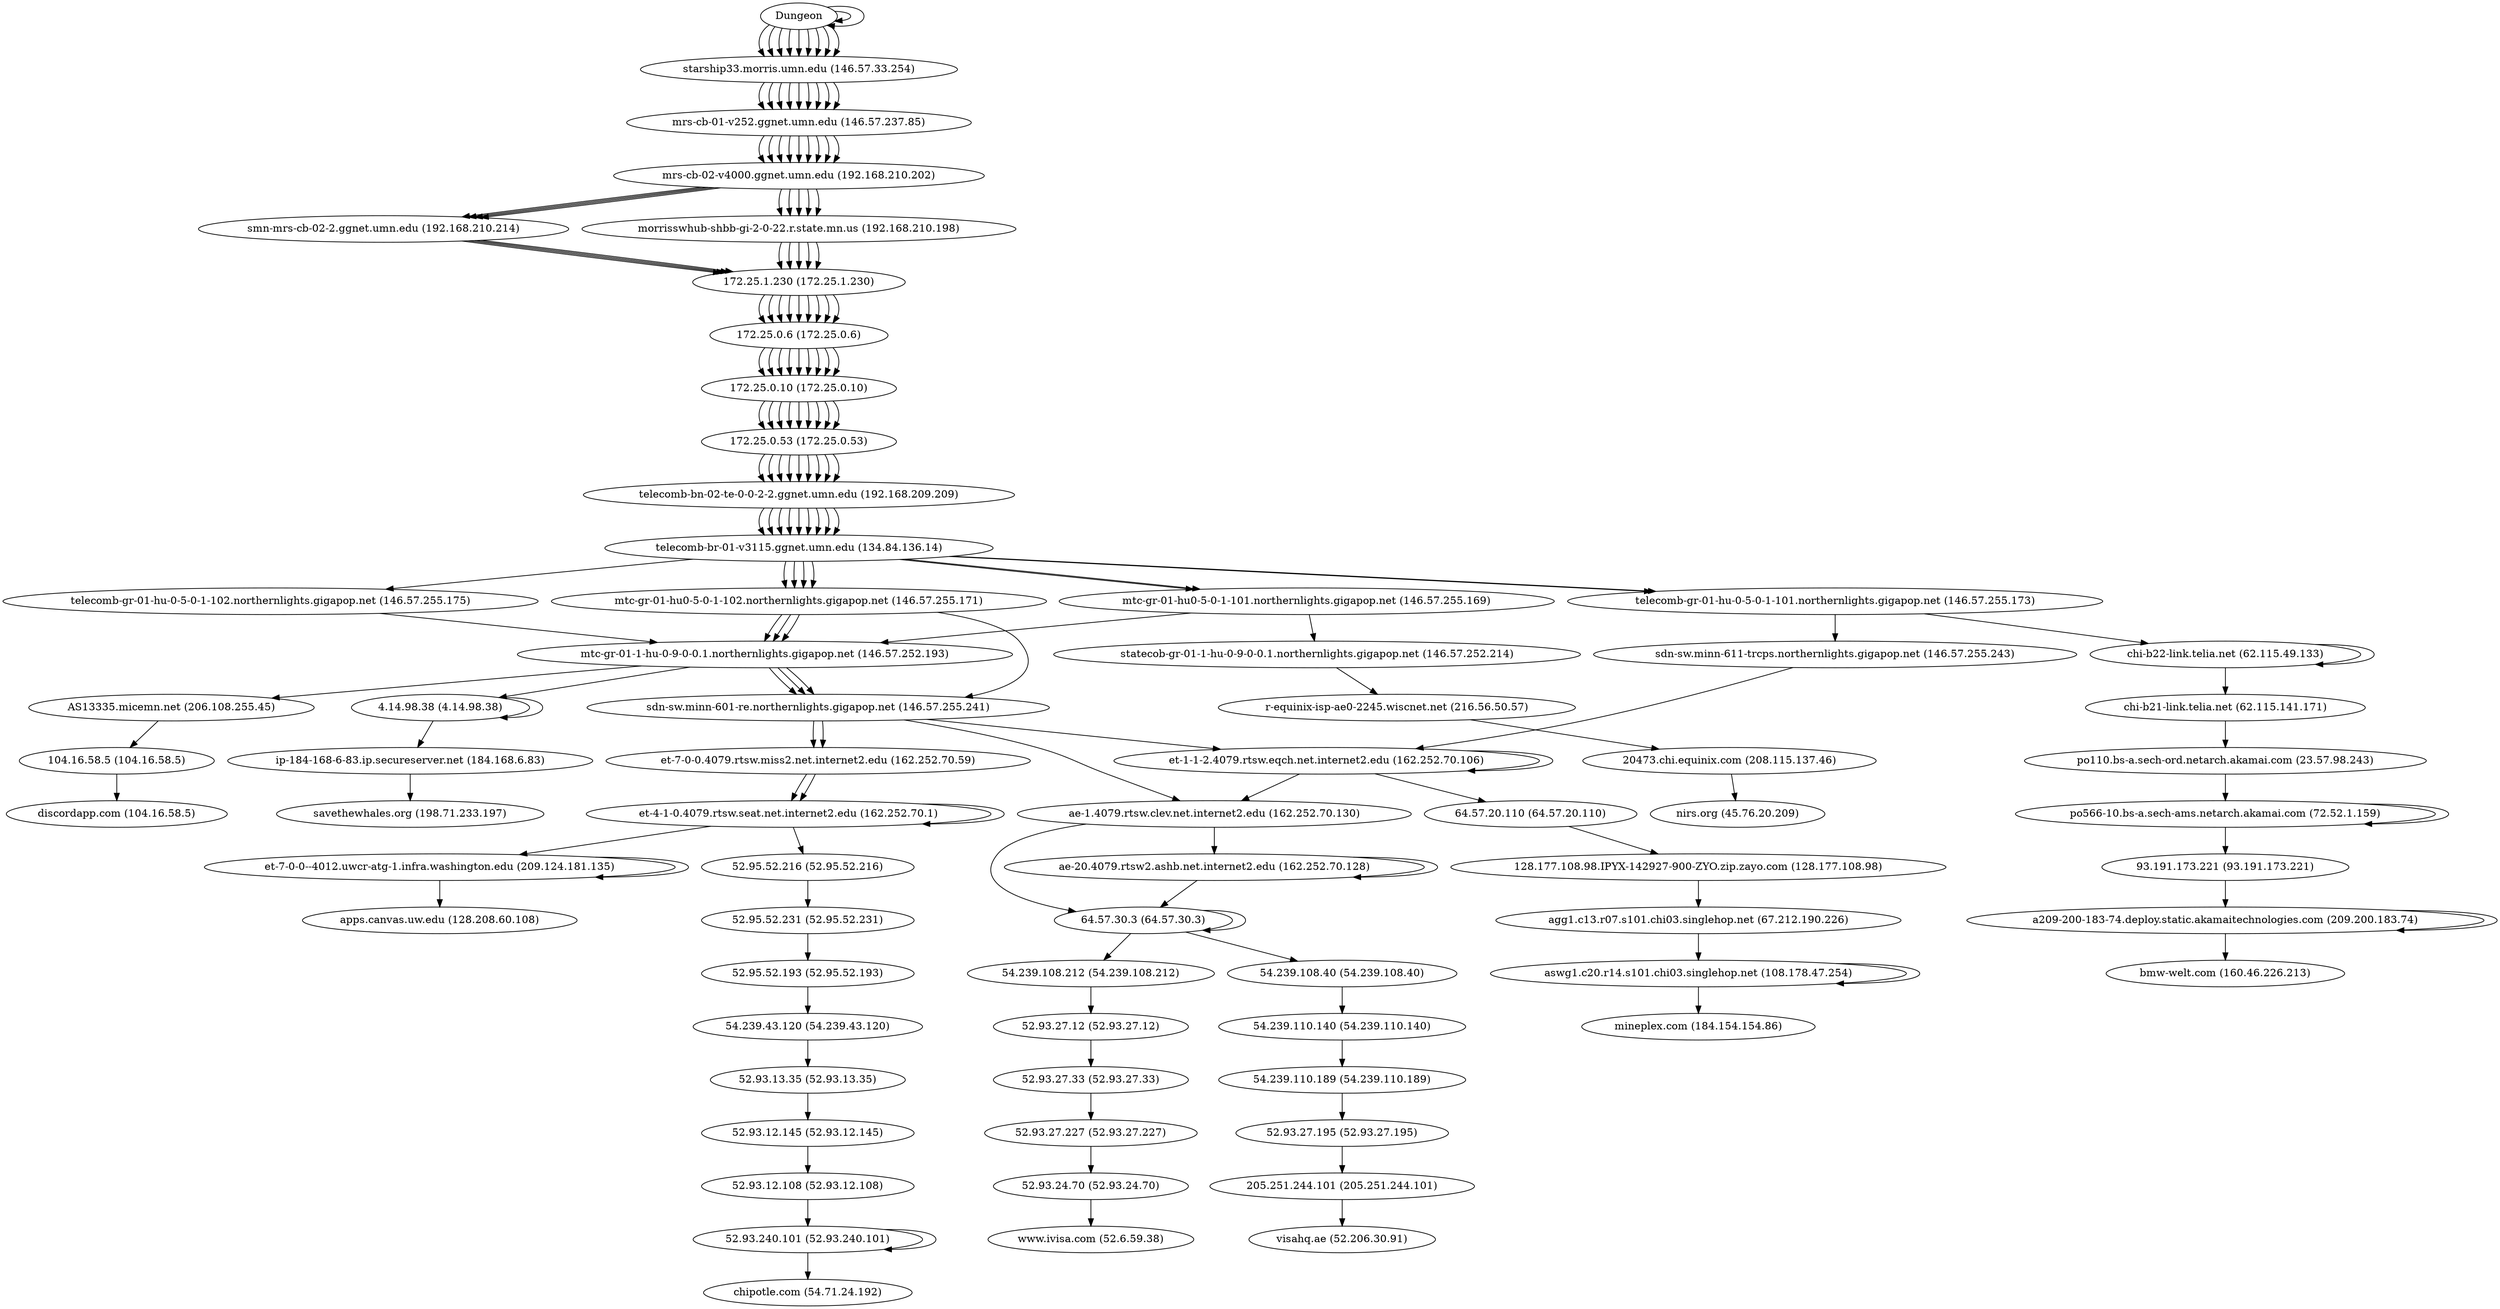 digraph network {

// traceroute to apps.canvas.uw.edu (128.208.60.108), 60 hops max, 60 byte packets
"Dungeon" -> "starship33.morris.umn.edu (146.57.33.254)";
"starship33.morris.umn.edu (146.57.33.254)" -> "mrs-cb-01-v252.ggnet.umn.edu (146.57.237.85)";
"mrs-cb-01-v252.ggnet.umn.edu (146.57.237.85)" -> "mrs-cb-02-v4000.ggnet.umn.edu (192.168.210.202)";
"mrs-cb-02-v4000.ggnet.umn.edu (192.168.210.202)" -> "smn-mrs-cb-02-2.ggnet.umn.edu (192.168.210.214)";
"smn-mrs-cb-02-2.ggnet.umn.edu (192.168.210.214)" -> "172.25.1.230 (172.25.1.230)";
"172.25.1.230 (172.25.1.230)" -> "172.25.0.6 (172.25.0.6)";
"172.25.0.6 (172.25.0.6)" -> "172.25.0.10 (172.25.0.10)";
"172.25.0.10 (172.25.0.10)" -> "172.25.0.53 (172.25.0.53)";
"172.25.0.53 (172.25.0.53)" -> "telecomb-bn-02-te-0-0-2-2.ggnet.umn.edu (192.168.209.209)";
"telecomb-bn-02-te-0-0-2-2.ggnet.umn.edu (192.168.209.209)" -> "telecomb-br-01-v3115.ggnet.umn.edu (134.84.136.14)";
"telecomb-br-01-v3115.ggnet.umn.edu (134.84.136.14)" -> "telecomb-gr-01-hu-0-5-0-1-102.northernlights.gigapop.net (146.57.255.175)";
"telecomb-gr-01-hu-0-5-0-1-102.northernlights.gigapop.net (146.57.255.175)" -> "mtc-gr-01-1-hu-0-9-0-0.1.northernlights.gigapop.net (146.57.252.193)";
"mtc-gr-01-1-hu-0-9-0-0.1.northernlights.gigapop.net (146.57.252.193)" -> "sdn-sw.minn-601-re.northernlights.gigapop.net (146.57.255.241)";
"sdn-sw.minn-601-re.northernlights.gigapop.net (146.57.255.241)" -> "et-7-0-0.4079.rtsw.miss2.net.internet2.edu (162.252.70.59)";
"et-7-0-0.4079.rtsw.miss2.net.internet2.edu (162.252.70.59)" -> "et-4-1-0.4079.rtsw.seat.net.internet2.edu (162.252.70.1)";
"et-4-1-0.4079.rtsw.seat.net.internet2.edu (162.252.70.1)" -> "et-7-0-0--4012.uwcr-atg-1.infra.washington.edu (209.124.181.135)";
"et-7-0-0--4012.uwcr-atg-1.infra.washington.edu (209.124.181.135)" -> "et-7-0-0--4012.uwcr-atg-1.infra.washington.edu (209.124.181.135)";
"et-7-0-0--4012.uwcr-atg-1.infra.washington.edu (209.124.181.135)" -> "apps.canvas.uw.edu (128.208.60.108)";

// traceroute to chipotle.com (54.71.24.192), 60 hops max, 60 byte packets
"Dungeon" -> "starship33.morris.umn.edu (146.57.33.254)";
"starship33.morris.umn.edu (146.57.33.254)" -> "mrs-cb-01-v252.ggnet.umn.edu (146.57.237.85)";
"mrs-cb-01-v252.ggnet.umn.edu (146.57.237.85)" -> "mrs-cb-02-v4000.ggnet.umn.edu (192.168.210.202)";
"mrs-cb-02-v4000.ggnet.umn.edu (192.168.210.202)" -> "morrisswhub-shbb-gi-2-0-22.r.state.mn.us (192.168.210.198)";
"morrisswhub-shbb-gi-2-0-22.r.state.mn.us (192.168.210.198)" -> "172.25.1.230 (172.25.1.230)";
"172.25.1.230 (172.25.1.230)" -> "172.25.0.6 (172.25.0.6)";
"172.25.0.6 (172.25.0.6)" -> "172.25.0.10 (172.25.0.10)";
"172.25.0.10 (172.25.0.10)" -> "172.25.0.53 (172.25.0.53)";
"172.25.0.53 (172.25.0.53)" -> "telecomb-bn-02-te-0-0-2-2.ggnet.umn.edu (192.168.209.209)";
"telecomb-bn-02-te-0-0-2-2.ggnet.umn.edu (192.168.209.209)" -> "telecomb-br-01-v3115.ggnet.umn.edu (134.84.136.14)";
"telecomb-br-01-v3115.ggnet.umn.edu (134.84.136.14)" -> "mtc-gr-01-hu0-5-0-1-102.northernlights.gigapop.net (146.57.255.171)";
"mtc-gr-01-hu0-5-0-1-102.northernlights.gigapop.net (146.57.255.171)" -> "sdn-sw.minn-601-re.northernlights.gigapop.net (146.57.255.241)";
"sdn-sw.minn-601-re.northernlights.gigapop.net (146.57.255.241)" -> "et-7-0-0.4079.rtsw.miss2.net.internet2.edu (162.252.70.59)";
"et-7-0-0.4079.rtsw.miss2.net.internet2.edu (162.252.70.59)" -> "et-4-1-0.4079.rtsw.seat.net.internet2.edu (162.252.70.1)";
"et-4-1-0.4079.rtsw.seat.net.internet2.edu (162.252.70.1)" -> "et-4-1-0.4079.rtsw.seat.net.internet2.edu (162.252.70.1)";
"et-4-1-0.4079.rtsw.seat.net.internet2.edu (162.252.70.1)" -> "52.95.52.216 (52.95.52.216)";
"52.95.52.216 (52.95.52.216)" -> "52.95.52.231 (52.95.52.231)";
"52.95.52.231 (52.95.52.231)" -> "52.95.52.193 (52.95.52.193)";
"52.95.52.193 (52.95.52.193)" -> "54.239.43.120 (54.239.43.120)";
"54.239.43.120 (54.239.43.120)" -> "52.93.13.35 (52.93.13.35)";
"52.93.13.35 (52.93.13.35)" -> "52.93.12.145 (52.93.12.145)";
"52.93.12.145 (52.93.12.145)" -> "52.93.12.108 (52.93.12.108)";
"52.93.12.108 (52.93.12.108)" -> "52.93.240.101 (52.93.240.101)";
"52.93.240.101 (52.93.240.101)" -> "52.93.240.101 (52.93.240.101)";
"52.93.240.101 (52.93.240.101)" -> "chipotle.com (54.71.24.192)";

// traceroute to discordapp.com (104.16.58.5), 60 hops max, 60 byte packets
"Dungeon" -> "starship33.morris.umn.edu (146.57.33.254)";
"starship33.morris.umn.edu (146.57.33.254)" -> "mrs-cb-01-v252.ggnet.umn.edu (146.57.237.85)";
"mrs-cb-01-v252.ggnet.umn.edu (146.57.237.85)" -> "mrs-cb-02-v4000.ggnet.umn.edu (192.168.210.202)";
"mrs-cb-02-v4000.ggnet.umn.edu (192.168.210.202)" -> "morrisswhub-shbb-gi-2-0-22.r.state.mn.us (192.168.210.198)";
"morrisswhub-shbb-gi-2-0-22.r.state.mn.us (192.168.210.198)" -> "172.25.1.230 (172.25.1.230)";
"172.25.1.230 (172.25.1.230)" -> "172.25.0.6 (172.25.0.6)";
"172.25.0.6 (172.25.0.6)" -> "172.25.0.10 (172.25.0.10)";
"172.25.0.10 (172.25.0.10)" -> "172.25.0.53 (172.25.0.53)";
"172.25.0.53 (172.25.0.53)" -> "telecomb-bn-02-te-0-0-2-2.ggnet.umn.edu (192.168.209.209)";
"telecomb-bn-02-te-0-0-2-2.ggnet.umn.edu (192.168.209.209)" -> "telecomb-br-01-v3115.ggnet.umn.edu (134.84.136.14)";
"telecomb-br-01-v3115.ggnet.umn.edu (134.84.136.14)" -> "mtc-gr-01-hu0-5-0-1-102.northernlights.gigapop.net (146.57.255.171)";
"mtc-gr-01-hu0-5-0-1-102.northernlights.gigapop.net (146.57.255.171)" -> "mtc-gr-01-1-hu-0-9-0-0.1.northernlights.gigapop.net (146.57.252.193)";
"mtc-gr-01-1-hu-0-9-0-0.1.northernlights.gigapop.net (146.57.252.193)" -> "AS13335.micemn.net (206.108.255.45)";
"AS13335.micemn.net (206.108.255.45)" -> "104.16.58.5 (104.16.58.5)";
"104.16.58.5 (104.16.58.5)" -> "discordapp.com (104.16.58.5)";

// 
"Dungeon" -> 
// traceroute to visahq.ae (52.206.30.91), 60 hops max, 60 byte packets
"Dungeon" -> "starship33.morris.umn.edu (146.57.33.254)";
"starship33.morris.umn.edu (146.57.33.254)" -> "mrs-cb-01-v252.ggnet.umn.edu (146.57.237.85)";
"mrs-cb-01-v252.ggnet.umn.edu (146.57.237.85)" -> "mrs-cb-02-v4000.ggnet.umn.edu (192.168.210.202)";
"mrs-cb-02-v4000.ggnet.umn.edu (192.168.210.202)" -> "smn-mrs-cb-02-2.ggnet.umn.edu (192.168.210.214)";
"smn-mrs-cb-02-2.ggnet.umn.edu (192.168.210.214)" -> "172.25.1.230 (172.25.1.230)";
"172.25.1.230 (172.25.1.230)" -> "172.25.0.6 (172.25.0.6)";
"172.25.0.6 (172.25.0.6)" -> "172.25.0.10 (172.25.0.10)";
"172.25.0.10 (172.25.0.10)" -> "172.25.0.53 (172.25.0.53)";
"172.25.0.53 (172.25.0.53)" -> "telecomb-bn-02-te-0-0-2-2.ggnet.umn.edu (192.168.209.209)";
"telecomb-bn-02-te-0-0-2-2.ggnet.umn.edu (192.168.209.209)" -> "telecomb-br-01-v3115.ggnet.umn.edu (134.84.136.14)";
"telecomb-br-01-v3115.ggnet.umn.edu (134.84.136.14)" -> "mtc-gr-01-hu0-5-0-1-102.northernlights.gigapop.net (146.57.255.171)";
"mtc-gr-01-hu0-5-0-1-102.northernlights.gigapop.net (146.57.255.171)" -> "mtc-gr-01-1-hu-0-9-0-0.1.northernlights.gigapop.net (146.57.252.193)";
"mtc-gr-01-1-hu-0-9-0-0.1.northernlights.gigapop.net (146.57.252.193)" -> "sdn-sw.minn-601-re.northernlights.gigapop.net (146.57.255.241)";
"sdn-sw.minn-601-re.northernlights.gigapop.net (146.57.255.241)" -> "ae-1.4079.rtsw.clev.net.internet2.edu (162.252.70.130)";
"ae-1.4079.rtsw.clev.net.internet2.edu (162.252.70.130)" -> "ae-20.4079.rtsw2.ashb.net.internet2.edu (162.252.70.128)";
"ae-20.4079.rtsw2.ashb.net.internet2.edu (162.252.70.128)" -> "ae-20.4079.rtsw2.ashb.net.internet2.edu (162.252.70.128)";
"ae-20.4079.rtsw2.ashb.net.internet2.edu (162.252.70.128)" -> "64.57.30.3 (64.57.30.3)";
"64.57.30.3 (64.57.30.3)" -> "54.239.108.40 (54.239.108.40)";
"54.239.108.40 (54.239.108.40)" -> "54.239.110.140 (54.239.110.140)";
"54.239.110.140 (54.239.110.140)" -> "54.239.110.189 (54.239.110.189)";
"54.239.110.189 (54.239.110.189)" -> "52.93.27.195 (52.93.27.195)";
"52.93.27.195 (52.93.27.195)" -> "205.251.244.101 (205.251.244.101)";
"205.251.244.101 (205.251.244.101)" -> "visahq.ae (52.206.30.91)";

// traceroute to www.ivisa.com (52.6.59.38), 60 hops max, 60 byte packets
"Dungeon" -> "starship33.morris.umn.edu (146.57.33.254)";
"starship33.morris.umn.edu (146.57.33.254)" -> "mrs-cb-01-v252.ggnet.umn.edu (146.57.237.85)";
"mrs-cb-01-v252.ggnet.umn.edu (146.57.237.85)" -> "mrs-cb-02-v4000.ggnet.umn.edu (192.168.210.202)";
"mrs-cb-02-v4000.ggnet.umn.edu (192.168.210.202)" -> "smn-mrs-cb-02-2.ggnet.umn.edu (192.168.210.214)";
"smn-mrs-cb-02-2.ggnet.umn.edu (192.168.210.214)" -> "172.25.1.230 (172.25.1.230)";
"172.25.1.230 (172.25.1.230)" -> "172.25.0.6 (172.25.0.6)";
"172.25.0.6 (172.25.0.6)" -> "172.25.0.10 (172.25.0.10)";
"172.25.0.10 (172.25.0.10)" -> "172.25.0.53 (172.25.0.53)";
"172.25.0.53 (172.25.0.53)" -> "telecomb-bn-02-te-0-0-2-2.ggnet.umn.edu (192.168.209.209)";
"telecomb-bn-02-te-0-0-2-2.ggnet.umn.edu (192.168.209.209)" -> "telecomb-br-01-v3115.ggnet.umn.edu (134.84.136.14)";
"telecomb-br-01-v3115.ggnet.umn.edu (134.84.136.14)" -> "mtc-gr-01-hu0-5-0-1-102.northernlights.gigapop.net (146.57.255.171)";
"mtc-gr-01-hu0-5-0-1-102.northernlights.gigapop.net (146.57.255.171)" -> "mtc-gr-01-1-hu-0-9-0-0.1.northernlights.gigapop.net (146.57.252.193)";
"mtc-gr-01-1-hu-0-9-0-0.1.northernlights.gigapop.net (146.57.252.193)" -> "sdn-sw.minn-601-re.northernlights.gigapop.net (146.57.255.241)";
"sdn-sw.minn-601-re.northernlights.gigapop.net (146.57.255.241)" -> "et-1-1-2.4079.rtsw.eqch.net.internet2.edu (162.252.70.106)";
"et-1-1-2.4079.rtsw.eqch.net.internet2.edu (162.252.70.106)" -> "ae-1.4079.rtsw.clev.net.internet2.edu (162.252.70.130)";
"ae-1.4079.rtsw.clev.net.internet2.edu (162.252.70.130)" -> "64.57.30.3 (64.57.30.3)";
"64.57.30.3 (64.57.30.3)" -> "64.57.30.3 (64.57.30.3)";
"64.57.30.3 (64.57.30.3)" -> "54.239.108.212 (54.239.108.212)";
"54.239.108.212 (54.239.108.212)" -> "52.93.27.12 (52.93.27.12)";
"52.93.27.12 (52.93.27.12)" -> "52.93.27.33 (52.93.27.33)";
"52.93.27.33 (52.93.27.33)" -> "52.93.27.227 (52.93.27.227)";
"52.93.27.227 (52.93.27.227)" -> "52.93.24.70 (52.93.24.70)";
"52.93.24.70 (52.93.24.70)" -> "www.ivisa.com (52.6.59.38)";

// traceroute to bmw-welt.com (160.46.226.213), 60 hops max, 60 byte packets
"Dungeon" -> "starship33.morris.umn.edu (146.57.33.254)";
"starship33.morris.umn.edu (146.57.33.254)" -> "mrs-cb-01-v252.ggnet.umn.edu (146.57.237.85)";
"mrs-cb-01-v252.ggnet.umn.edu (146.57.237.85)" -> "mrs-cb-02-v4000.ggnet.umn.edu (192.168.210.202)";
"mrs-cb-02-v4000.ggnet.umn.edu (192.168.210.202)" -> "morrisswhub-shbb-gi-2-0-22.r.state.mn.us (192.168.210.198)";
"morrisswhub-shbb-gi-2-0-22.r.state.mn.us (192.168.210.198)" -> "172.25.1.230 (172.25.1.230)";
"172.25.1.230 (172.25.1.230)" -> "172.25.0.6 (172.25.0.6)";
"172.25.0.6 (172.25.0.6)" -> "172.25.0.10 (172.25.0.10)";
"172.25.0.10 (172.25.0.10)" -> "172.25.0.53 (172.25.0.53)";
"172.25.0.53 (172.25.0.53)" -> "telecomb-bn-02-te-0-0-2-2.ggnet.umn.edu (192.168.209.209)";
"telecomb-bn-02-te-0-0-2-2.ggnet.umn.edu (192.168.209.209)" -> "telecomb-br-01-v3115.ggnet.umn.edu (134.84.136.14)";
"telecomb-br-01-v3115.ggnet.umn.edu (134.84.136.14)" -> "telecomb-gr-01-hu-0-5-0-1-101.northernlights.gigapop.net (146.57.255.173)";
"telecomb-gr-01-hu-0-5-0-1-101.northernlights.gigapop.net (146.57.255.173)" -> "chi-b22-link.telia.net (62.115.49.133)";
"chi-b22-link.telia.net (62.115.49.133)" -> "chi-b22-link.telia.net (62.115.49.133)";
"chi-b22-link.telia.net (62.115.49.133)" -> "chi-b21-link.telia.net (62.115.141.171)";
"chi-b21-link.telia.net (62.115.141.171)" -> "po110.bs-a.sech-ord.netarch.akamai.com (23.57.98.243)";
"po110.bs-a.sech-ord.netarch.akamai.com (23.57.98.243)" -> "po566-10.bs-a.sech-ams.netarch.akamai.com (72.52.1.159)";
"po566-10.bs-a.sech-ams.netarch.akamai.com (72.52.1.159)" -> "po566-10.bs-a.sech-ams.netarch.akamai.com (72.52.1.159)";
"po566-10.bs-a.sech-ams.netarch.akamai.com (72.52.1.159)" -> "93.191.173.221 (93.191.173.221)";
"93.191.173.221 (93.191.173.221)" -> "a209-200-183-74.deploy.static.akamaitechnologies.com (209.200.183.74)";
"a209-200-183-74.deploy.static.akamaitechnologies.com (209.200.183.74)" -> "a209-200-183-74.deploy.static.akamaitechnologies.com (209.200.183.74)";
"a209-200-183-74.deploy.static.akamaitechnologies.com (209.200.183.74)" -> "bmw-welt.com (160.46.226.213)";

// traceroute to savethewhales.org (198.71.233.197), 60 hops max, 60 byte packets
"Dungeon" -> "starship33.morris.umn.edu (146.57.33.254)";
"starship33.morris.umn.edu (146.57.33.254)" -> "mrs-cb-01-v252.ggnet.umn.edu (146.57.237.85)";
"mrs-cb-01-v252.ggnet.umn.edu (146.57.237.85)" -> "mrs-cb-02-v4000.ggnet.umn.edu (192.168.210.202)";
"mrs-cb-02-v4000.ggnet.umn.edu (192.168.210.202)" -> "morrisswhub-shbb-gi-2-0-22.r.state.mn.us (192.168.210.198)";
"morrisswhub-shbb-gi-2-0-22.r.state.mn.us (192.168.210.198)" -> "172.25.1.230 (172.25.1.230)";
"172.25.1.230 (172.25.1.230)" -> "172.25.0.6 (172.25.0.6)";
"172.25.0.6 (172.25.0.6)" -> "172.25.0.10 (172.25.0.10)";
"172.25.0.10 (172.25.0.10)" -> "172.25.0.53 (172.25.0.53)";
"172.25.0.53 (172.25.0.53)" -> "telecomb-bn-02-te-0-0-2-2.ggnet.umn.edu (192.168.209.209)";
"telecomb-bn-02-te-0-0-2-2.ggnet.umn.edu (192.168.209.209)" -> "telecomb-br-01-v3115.ggnet.umn.edu (134.84.136.14)";
"telecomb-br-01-v3115.ggnet.umn.edu (134.84.136.14)" -> "mtc-gr-01-hu0-5-0-1-101.northernlights.gigapop.net (146.57.255.169)";
"mtc-gr-01-hu0-5-0-1-101.northernlights.gigapop.net (146.57.255.169)" -> "mtc-gr-01-1-hu-0-9-0-0.1.northernlights.gigapop.net (146.57.252.193)";
"mtc-gr-01-1-hu-0-9-0-0.1.northernlights.gigapop.net (146.57.252.193)" -> "4.14.98.38 (4.14.98.38)";
"4.14.98.38 (4.14.98.38)" -> "4.14.98.38 (4.14.98.38)";
"4.14.98.38 (4.14.98.38)" -> "ip-184-168-6-83.ip.secureserver.net (184.168.6.83)";
"ip-184-168-6-83.ip.secureserver.net (184.168.6.83)" -> "savethewhales.org (198.71.233.197)";

// traceroute to nirs.org (45.76.20.209), 60 hops max, 60 byte packets
"Dungeon" -> "starship33.morris.umn.edu (146.57.33.254)";
"starship33.morris.umn.edu (146.57.33.254)" -> "mrs-cb-01-v252.ggnet.umn.edu (146.57.237.85)";
"mrs-cb-01-v252.ggnet.umn.edu (146.57.237.85)" -> "mrs-cb-02-v4000.ggnet.umn.edu (192.168.210.202)";
"mrs-cb-02-v4000.ggnet.umn.edu (192.168.210.202)" -> "smn-mrs-cb-02-2.ggnet.umn.edu (192.168.210.214)";
"smn-mrs-cb-02-2.ggnet.umn.edu (192.168.210.214)" -> "172.25.1.230 (172.25.1.230)";
"172.25.1.230 (172.25.1.230)" -> "172.25.0.6 (172.25.0.6)";
"172.25.0.6 (172.25.0.6)" -> "172.25.0.10 (172.25.0.10)";
"172.25.0.10 (172.25.0.10)" -> "172.25.0.53 (172.25.0.53)";
"172.25.0.53 (172.25.0.53)" -> "telecomb-bn-02-te-0-0-2-2.ggnet.umn.edu (192.168.209.209)";
"telecomb-bn-02-te-0-0-2-2.ggnet.umn.edu (192.168.209.209)" -> "telecomb-br-01-v3115.ggnet.umn.edu (134.84.136.14)";
"telecomb-br-01-v3115.ggnet.umn.edu (134.84.136.14)" -> "mtc-gr-01-hu0-5-0-1-101.northernlights.gigapop.net (146.57.255.169)";
"mtc-gr-01-hu0-5-0-1-101.northernlights.gigapop.net (146.57.255.169)" -> "statecob-gr-01-1-hu-0-9-0-0.1.northernlights.gigapop.net (146.57.252.214)";
"statecob-gr-01-1-hu-0-9-0-0.1.northernlights.gigapop.net (146.57.252.214)" -> "r-equinix-isp-ae0-2245.wiscnet.net (216.56.50.57)";
"r-equinix-isp-ae0-2245.wiscnet.net (216.56.50.57)" -> "20473.chi.equinix.com (208.115.137.46)";
"20473.chi.equinix.com (208.115.137.46)" -> "nirs.org (45.76.20.209)";

// 
"Dungeon" -> 
// traceroute to mineplex.com (184.154.154.86), 60 hops max, 60 byte packets
"Dungeon" -> "starship33.morris.umn.edu (146.57.33.254)";
"starship33.morris.umn.edu (146.57.33.254)" -> "mrs-cb-01-v252.ggnet.umn.edu (146.57.237.85)";
"mrs-cb-01-v252.ggnet.umn.edu (146.57.237.85)" -> "mrs-cb-02-v4000.ggnet.umn.edu (192.168.210.202)";
"mrs-cb-02-v4000.ggnet.umn.edu (192.168.210.202)" -> "morrisswhub-shbb-gi-2-0-22.r.state.mn.us (192.168.210.198)";
"morrisswhub-shbb-gi-2-0-22.r.state.mn.us (192.168.210.198)" -> "172.25.1.230 (172.25.1.230)";
"172.25.1.230 (172.25.1.230)" -> "172.25.0.6 (172.25.0.6)";
"172.25.0.6 (172.25.0.6)" -> "172.25.0.10 (172.25.0.10)";
"172.25.0.10 (172.25.0.10)" -> "172.25.0.53 (172.25.0.53)";
"172.25.0.53 (172.25.0.53)" -> "telecomb-bn-02-te-0-0-2-2.ggnet.umn.edu (192.168.209.209)";
"telecomb-bn-02-te-0-0-2-2.ggnet.umn.edu (192.168.209.209)" -> "telecomb-br-01-v3115.ggnet.umn.edu (134.84.136.14)";
"telecomb-br-01-v3115.ggnet.umn.edu (134.84.136.14)" -> "telecomb-gr-01-hu-0-5-0-1-101.northernlights.gigapop.net (146.57.255.173)";
"telecomb-gr-01-hu-0-5-0-1-101.northernlights.gigapop.net (146.57.255.173)" -> "sdn-sw.minn-611-trcps.northernlights.gigapop.net (146.57.255.243)";
"sdn-sw.minn-611-trcps.northernlights.gigapop.net (146.57.255.243)" -> "et-1-1-2.4079.rtsw.eqch.net.internet2.edu (162.252.70.106)";
"et-1-1-2.4079.rtsw.eqch.net.internet2.edu (162.252.70.106)" -> "et-1-1-2.4079.rtsw.eqch.net.internet2.edu (162.252.70.106)";
"et-1-1-2.4079.rtsw.eqch.net.internet2.edu (162.252.70.106)" -> "64.57.20.110 (64.57.20.110)";
"64.57.20.110 (64.57.20.110)" -> "128.177.108.98.IPYX-142927-900-ZYO.zip.zayo.com (128.177.108.98)";
"128.177.108.98.IPYX-142927-900-ZYO.zip.zayo.com (128.177.108.98)" -> "agg1.c13.r07.s101.chi03.singlehop.net (67.212.190.226)";
"agg1.c13.r07.s101.chi03.singlehop.net (67.212.190.226)" -> "aswg1.c20.r14.s101.chi03.singlehop.net (108.178.47.254)";
"aswg1.c20.r14.s101.chi03.singlehop.net (108.178.47.254)" -> "aswg1.c20.r14.s101.chi03.singlehop.net (108.178.47.254)";
"aswg1.c20.r14.s101.chi03.singlehop.net (108.178.47.254)" -> "mineplex.com (184.154.154.86)";
}
